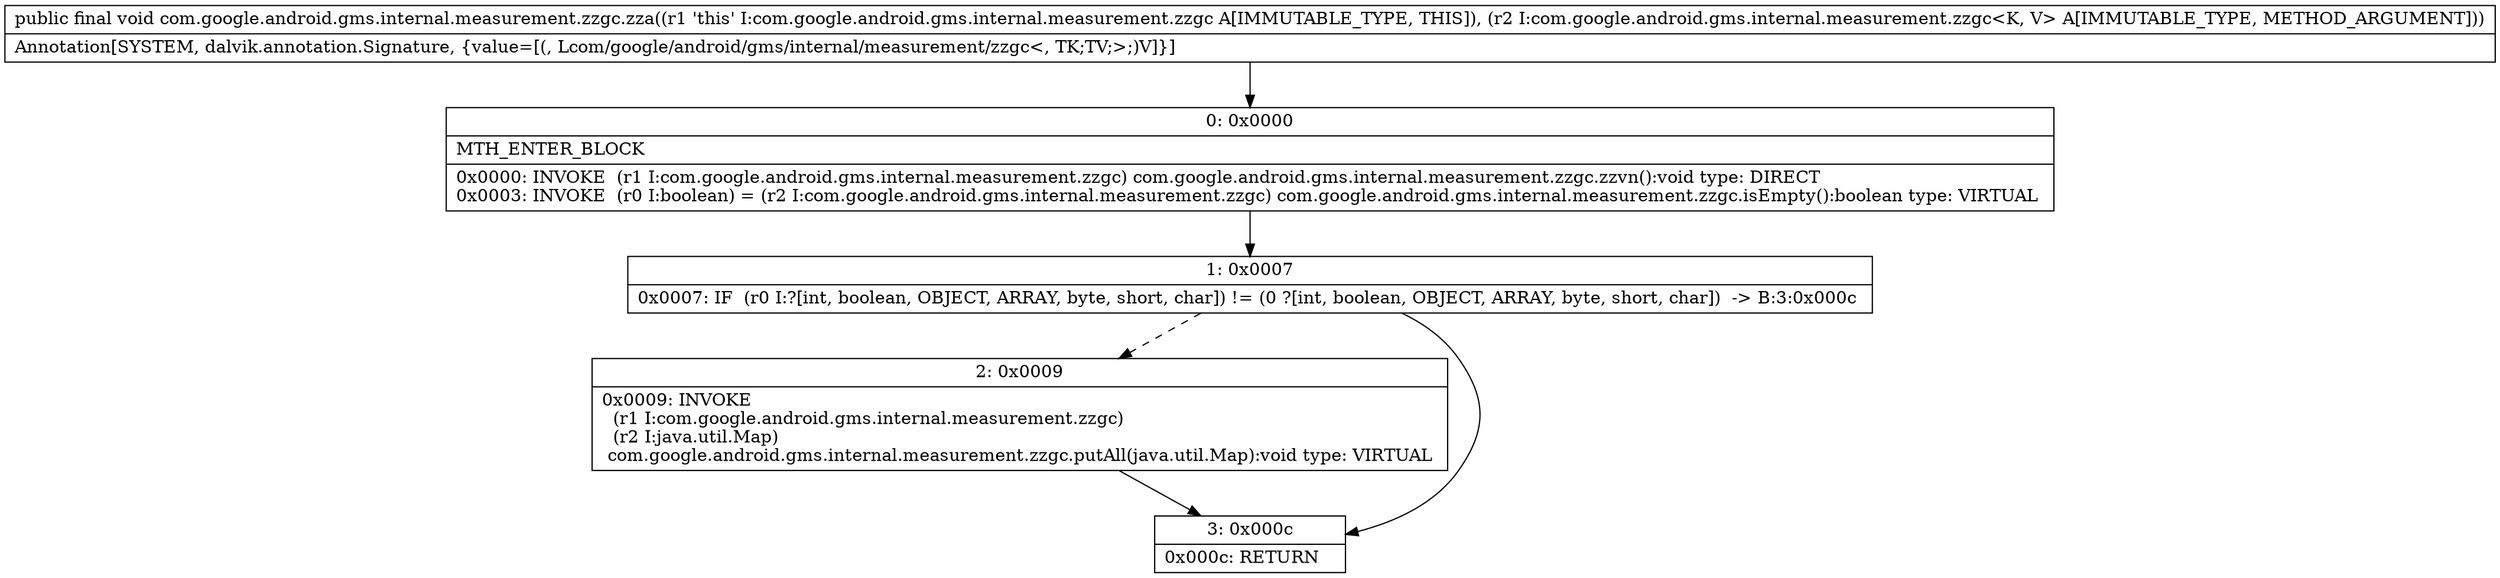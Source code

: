 digraph "CFG forcom.google.android.gms.internal.measurement.zzgc.zza(Lcom\/google\/android\/gms\/internal\/measurement\/zzgc;)V" {
Node_0 [shape=record,label="{0\:\ 0x0000|MTH_ENTER_BLOCK\l|0x0000: INVOKE  (r1 I:com.google.android.gms.internal.measurement.zzgc) com.google.android.gms.internal.measurement.zzgc.zzvn():void type: DIRECT \l0x0003: INVOKE  (r0 I:boolean) = (r2 I:com.google.android.gms.internal.measurement.zzgc) com.google.android.gms.internal.measurement.zzgc.isEmpty():boolean type: VIRTUAL \l}"];
Node_1 [shape=record,label="{1\:\ 0x0007|0x0007: IF  (r0 I:?[int, boolean, OBJECT, ARRAY, byte, short, char]) != (0 ?[int, boolean, OBJECT, ARRAY, byte, short, char])  \-\> B:3:0x000c \l}"];
Node_2 [shape=record,label="{2\:\ 0x0009|0x0009: INVOKE  \l  (r1 I:com.google.android.gms.internal.measurement.zzgc)\l  (r2 I:java.util.Map)\l com.google.android.gms.internal.measurement.zzgc.putAll(java.util.Map):void type: VIRTUAL \l}"];
Node_3 [shape=record,label="{3\:\ 0x000c|0x000c: RETURN   \l}"];
MethodNode[shape=record,label="{public final void com.google.android.gms.internal.measurement.zzgc.zza((r1 'this' I:com.google.android.gms.internal.measurement.zzgc A[IMMUTABLE_TYPE, THIS]), (r2 I:com.google.android.gms.internal.measurement.zzgc\<K, V\> A[IMMUTABLE_TYPE, METHOD_ARGUMENT]))  | Annotation[SYSTEM, dalvik.annotation.Signature, \{value=[(, Lcom\/google\/android\/gms\/internal\/measurement\/zzgc\<, TK;TV;\>;)V]\}]\l}"];
MethodNode -> Node_0;
Node_0 -> Node_1;
Node_1 -> Node_2[style=dashed];
Node_1 -> Node_3;
Node_2 -> Node_3;
}

